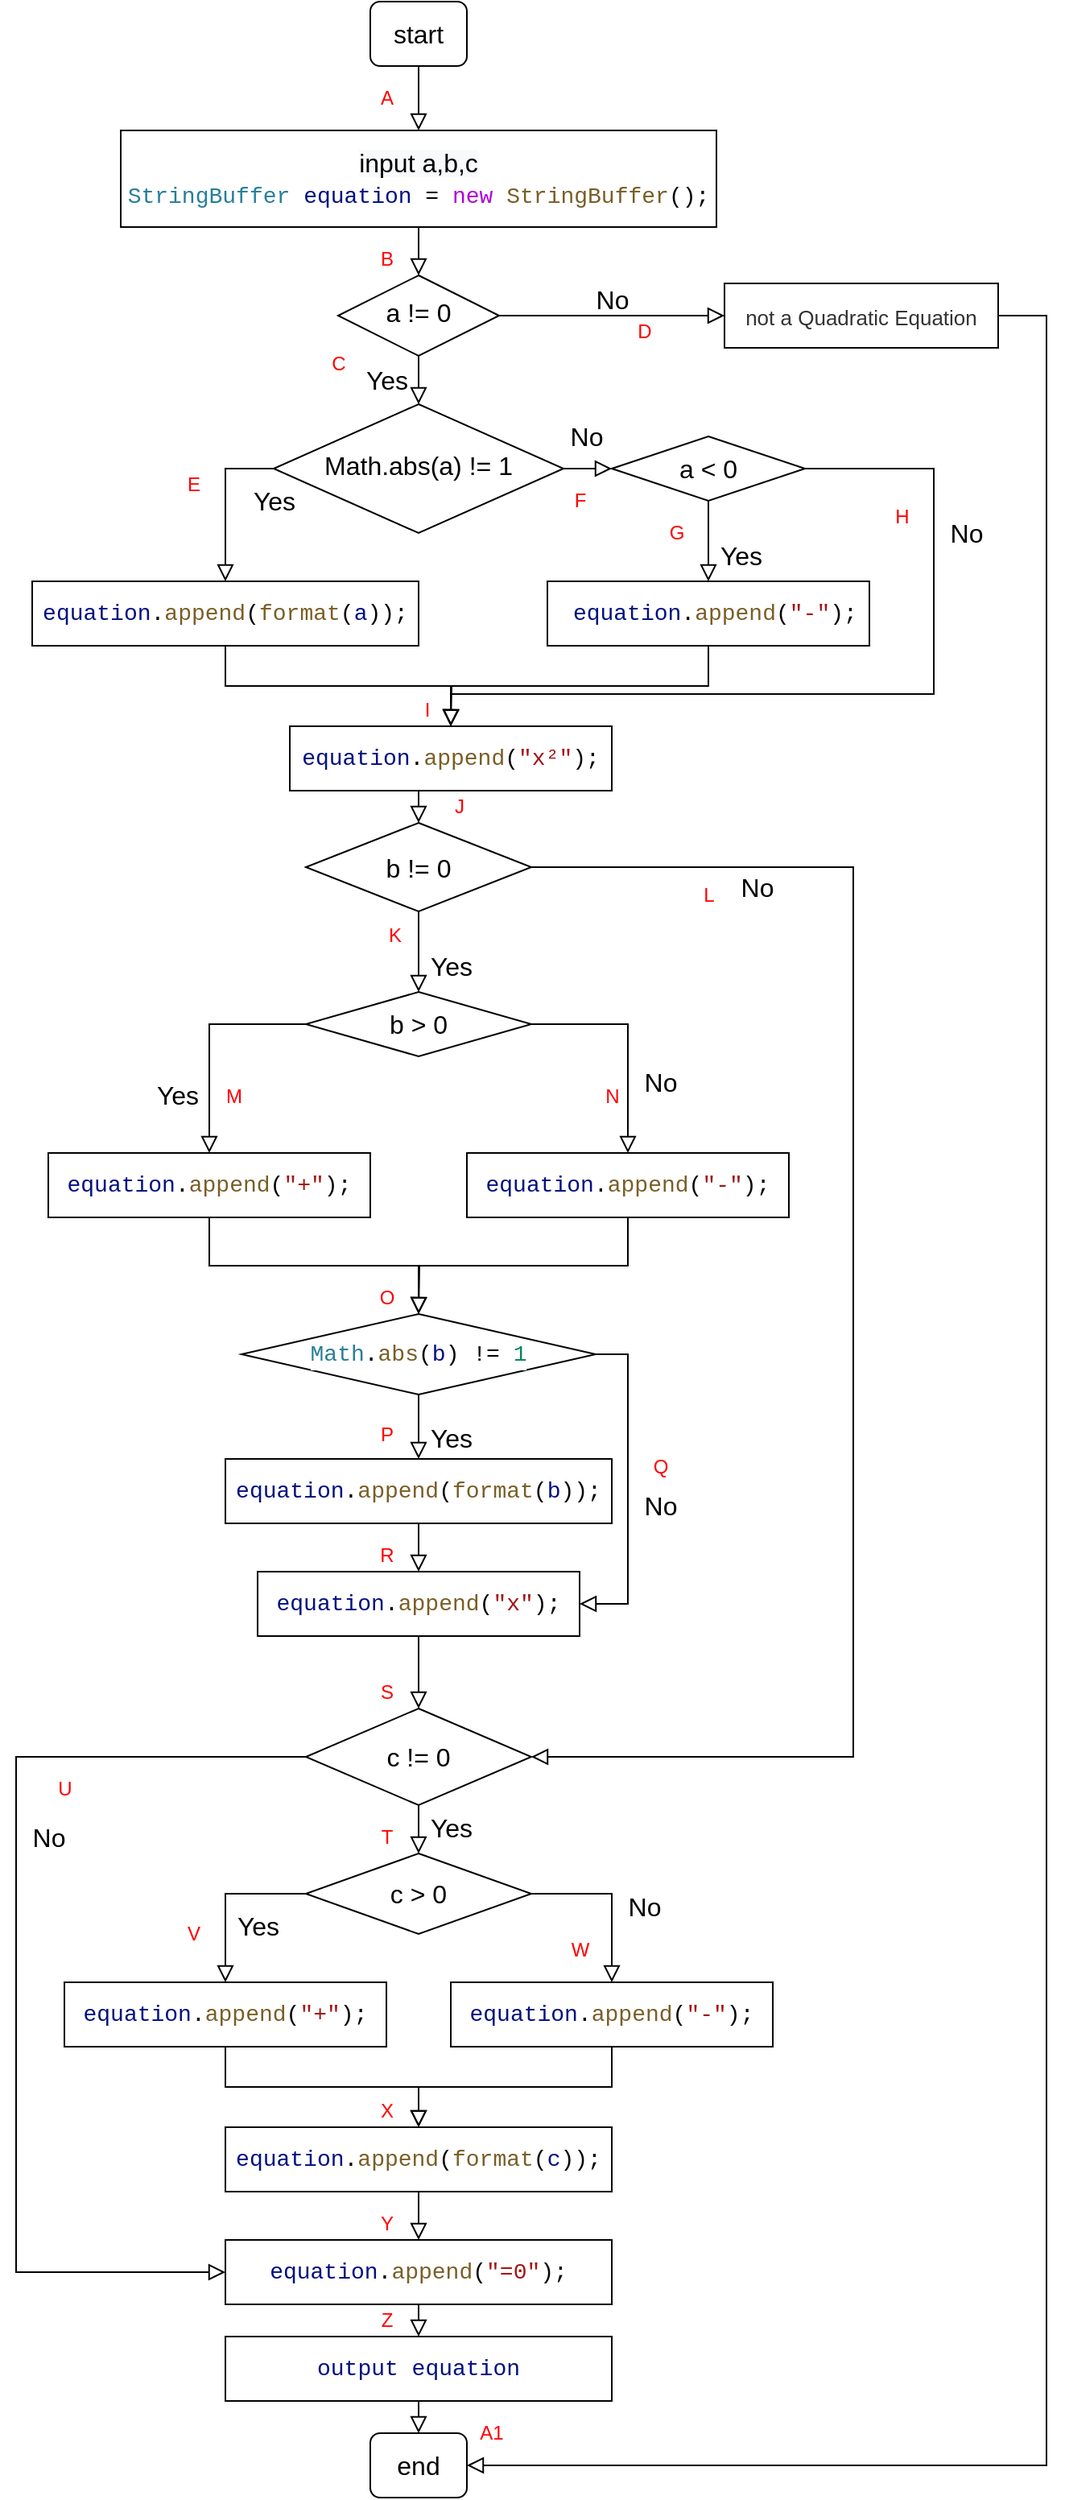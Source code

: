 <mxfile version="14.6.11" type="github">
  <diagram id="C5RBs43oDa-KdzZeNtuy" name="Page-1">
    <mxGraphModel dx="1460" dy="623" grid="1" gridSize="10" guides="1" tooltips="1" connect="1" arrows="1" fold="1" page="1" pageScale="1" pageWidth="827" pageHeight="1169" math="0" shadow="0">
      <root>
        <mxCell id="WIyWlLk6GJQsqaUBKTNV-0" />
        <mxCell id="WIyWlLk6GJQsqaUBKTNV-1" parent="WIyWlLk6GJQsqaUBKTNV-0" />
        <mxCell id="WIyWlLk6GJQsqaUBKTNV-3" value="start" style="rounded=1;whiteSpace=wrap;html=1;fontSize=16;glass=0;strokeWidth=1;shadow=0;" parent="WIyWlLk6GJQsqaUBKTNV-1" vertex="1">
          <mxGeometry x="340" y="120" width="60" height="40" as="geometry" />
        </mxCell>
        <mxCell id="WIyWlLk6GJQsqaUBKTNV-4" value="Yes" style="rounded=0;html=1;jettySize=auto;orthogonalLoop=1;fontSize=16;endArrow=block;endFill=0;endSize=8;strokeWidth=1;shadow=0;labelBackgroundColor=none;edgeStyle=orthogonalEdgeStyle;" parent="WIyWlLk6GJQsqaUBKTNV-1" source="WIyWlLk6GJQsqaUBKTNV-6" target="WIyWlLk6GJQsqaUBKTNV-10" edge="1">
          <mxGeometry y="20" relative="1" as="geometry">
            <mxPoint as="offset" />
          </mxGeometry>
        </mxCell>
        <mxCell id="WIyWlLk6GJQsqaUBKTNV-5" value="No" style="edgeStyle=orthogonalEdgeStyle;rounded=0;html=1;jettySize=auto;orthogonalLoop=1;fontSize=16;endArrow=block;endFill=0;endSize=8;strokeWidth=1;shadow=0;labelBackgroundColor=none;" parent="WIyWlLk6GJQsqaUBKTNV-1" source="WIyWlLk6GJQsqaUBKTNV-6" target="WIyWlLk6GJQsqaUBKTNV-7" edge="1">
          <mxGeometry y="10" relative="1" as="geometry">
            <mxPoint as="offset" />
          </mxGeometry>
        </mxCell>
        <mxCell id="WIyWlLk6GJQsqaUBKTNV-6" value="a != 0" style="rhombus;whiteSpace=wrap;html=1;shadow=0;fontFamily=Helvetica;fontSize=16;align=center;strokeWidth=1;spacing=6;spacingTop=-4;" parent="WIyWlLk6GJQsqaUBKTNV-1" vertex="1">
          <mxGeometry x="320" y="290" width="100" height="50" as="geometry" />
        </mxCell>
        <mxCell id="WIyWlLk6GJQsqaUBKTNV-7" value="&lt;span style=&quot;color: rgb(51 , 51 , 51) ; font-family: &amp;#34;arial&amp;#34; , sans-serif ; font-size: 13px ; background-color: rgb(255 , 255 , 255)&quot;&gt;not a Quadratic Equation&lt;/span&gt;" style="rounded=0;whiteSpace=wrap;html=1;fontSize=16;glass=0;strokeWidth=1;shadow=0;" parent="WIyWlLk6GJQsqaUBKTNV-1" vertex="1">
          <mxGeometry x="560" y="295" width="170" height="40" as="geometry" />
        </mxCell>
        <mxCell id="WIyWlLk6GJQsqaUBKTNV-8" value="No" style="rounded=0;html=1;jettySize=auto;orthogonalLoop=1;fontSize=16;endArrow=block;endFill=0;endSize=8;strokeWidth=1;shadow=0;labelBackgroundColor=none;edgeStyle=orthogonalEdgeStyle;" parent="WIyWlLk6GJQsqaUBKTNV-1" source="WIyWlLk6GJQsqaUBKTNV-10" target="vbxx1KznmS1wmp12UJdr-1" edge="1">
          <mxGeometry x="0.333" y="20" relative="1" as="geometry">
            <mxPoint as="offset" />
          </mxGeometry>
        </mxCell>
        <mxCell id="WIyWlLk6GJQsqaUBKTNV-9" value="Yes&lt;br&gt;" style="edgeStyle=orthogonalEdgeStyle;rounded=0;html=1;jettySize=auto;orthogonalLoop=1;fontSize=16;endArrow=block;endFill=0;endSize=8;strokeWidth=1;shadow=0;labelBackgroundColor=none;exitX=0;exitY=0.5;exitDx=0;exitDy=0;" parent="WIyWlLk6GJQsqaUBKTNV-1" source="WIyWlLk6GJQsqaUBKTNV-10" target="WIyWlLk6GJQsqaUBKTNV-12" edge="1">
          <mxGeometry y="30" relative="1" as="geometry">
            <mxPoint as="offset" />
          </mxGeometry>
        </mxCell>
        <mxCell id="WIyWlLk6GJQsqaUBKTNV-10" value="Math.abs(a) != 1" style="rhombus;whiteSpace=wrap;html=1;shadow=0;fontFamily=Helvetica;fontSize=16;align=center;strokeWidth=1;spacing=6;spacingTop=-4;" parent="WIyWlLk6GJQsqaUBKTNV-1" vertex="1">
          <mxGeometry x="280" y="370" width="180" height="80" as="geometry" />
        </mxCell>
        <mxCell id="WIyWlLk6GJQsqaUBKTNV-11" value="&lt;div style=&quot;background-color: rgb(255 , 255 , 255) ; font-family: &amp;#34;consolas&amp;#34; , &amp;#34;courier new&amp;#34; , monospace ; font-size: 14px ; line-height: 19px&quot;&gt;&amp;nbsp;&lt;span style=&quot;color: #001080&quot;&gt;equation&lt;/span&gt;.&lt;span style=&quot;color: #795e26&quot;&gt;append&lt;/span&gt;(&lt;span style=&quot;color: #a31515&quot;&gt;&quot;-&quot;&lt;/span&gt;);&lt;/div&gt;" style="rounded=0;whiteSpace=wrap;html=1;fontSize=16;glass=0;strokeWidth=1;shadow=0;" parent="WIyWlLk6GJQsqaUBKTNV-1" vertex="1">
          <mxGeometry x="450" y="480" width="200" height="40" as="geometry" />
        </mxCell>
        <mxCell id="WIyWlLk6GJQsqaUBKTNV-12" value="&lt;div style=&quot;background-color: rgb(255 , 255 , 255) ; font-family: &amp;#34;consolas&amp;#34; , &amp;#34;courier new&amp;#34; , monospace ; font-size: 14px ; line-height: 19px&quot;&gt;&lt;p&gt;&lt;span style=&quot;color: #001080&quot;&gt;equation&lt;/span&gt;.&lt;span style=&quot;color: #795e26&quot;&gt;append&lt;/span&gt;(&lt;span style=&quot;color: #795e26&quot;&gt;format&lt;/span&gt;(&lt;span style=&quot;color: #001080&quot;&gt;a&lt;/span&gt;));&lt;br&gt;&lt;/p&gt;&lt;/div&gt;" style="rounded=0;whiteSpace=wrap;html=1;fontSize=16;glass=0;strokeWidth=1;shadow=0;" parent="WIyWlLk6GJQsqaUBKTNV-1" vertex="1">
          <mxGeometry x="130" y="480" width="240" height="40" as="geometry" />
        </mxCell>
        <mxCell id="vbxx1KznmS1wmp12UJdr-1" value="a &amp;lt; 0" style="rhombus;whiteSpace=wrap;html=1;fontSize=16;" parent="WIyWlLk6GJQsqaUBKTNV-1" vertex="1">
          <mxGeometry x="490" y="390" width="120" height="40" as="geometry" />
        </mxCell>
        <mxCell id="vbxx1KznmS1wmp12UJdr-2" value="b != 0" style="rhombus;whiteSpace=wrap;html=1;fontSize=16;" parent="WIyWlLk6GJQsqaUBKTNV-1" vertex="1">
          <mxGeometry x="300" y="630" width="140" height="55" as="geometry" />
        </mxCell>
        <mxCell id="vbxx1KznmS1wmp12UJdr-6" value="&lt;div style=&quot;background-color: rgb(255 , 255 , 255) ; font-family: &amp;#34;consolas&amp;#34; , &amp;#34;courier new&amp;#34; , monospace ; font-size: 14px ; line-height: 19px&quot;&gt;&lt;span style=&quot;color: #001080&quot;&gt;equation&lt;/span&gt;.&lt;span style=&quot;color: #795e26&quot;&gt;append&lt;/span&gt;(&lt;span style=&quot;color: #a31515&quot;&gt;&quot;x²&quot;&lt;/span&gt;);&lt;/div&gt;" style="rounded=0;whiteSpace=wrap;html=1;fontSize=16;glass=0;strokeWidth=1;shadow=0;" parent="WIyWlLk6GJQsqaUBKTNV-1" vertex="1">
          <mxGeometry x="290" y="570" width="200" height="40" as="geometry" />
        </mxCell>
        <mxCell id="vbxx1KznmS1wmp12UJdr-13" value="b &amp;gt; 0" style="rhombus;whiteSpace=wrap;html=1;fontSize=16;" parent="WIyWlLk6GJQsqaUBKTNV-1" vertex="1">
          <mxGeometry x="300" y="735" width="140" height="40" as="geometry" />
        </mxCell>
        <mxCell id="vbxx1KznmS1wmp12UJdr-14" value="c&amp;nbsp;!= 0" style="rhombus;whiteSpace=wrap;html=1;fontSize=16;" parent="WIyWlLk6GJQsqaUBKTNV-1" vertex="1">
          <mxGeometry x="300" y="1180" width="140" height="60" as="geometry" />
        </mxCell>
        <mxCell id="vbxx1KznmS1wmp12UJdr-16" value="No" style="rounded=0;html=1;jettySize=auto;orthogonalLoop=1;fontSize=16;endArrow=block;endFill=0;endSize=8;strokeWidth=1;shadow=0;labelBackgroundColor=none;edgeStyle=orthogonalEdgeStyle;exitX=1;exitY=0.5;exitDx=0;exitDy=0;" parent="WIyWlLk6GJQsqaUBKTNV-1" source="vbxx1KznmS1wmp12UJdr-1" edge="1">
          <mxGeometry x="-0.556" y="20" relative="1" as="geometry">
            <mxPoint as="offset" />
            <mxPoint x="540" y="560" as="sourcePoint" />
            <mxPoint x="390" y="570" as="targetPoint" />
            <Array as="points">
              <mxPoint x="690" y="410" />
              <mxPoint x="690" y="550" />
              <mxPoint x="390" y="550" />
            </Array>
          </mxGeometry>
        </mxCell>
        <mxCell id="vbxx1KznmS1wmp12UJdr-17" value="Yes" style="rounded=0;html=1;jettySize=auto;orthogonalLoop=1;fontSize=16;endArrow=block;endFill=0;endSize=8;strokeWidth=1;shadow=0;labelBackgroundColor=none;edgeStyle=orthogonalEdgeStyle;exitX=0.5;exitY=1;exitDx=0;exitDy=0;entryX=0.5;entryY=0;entryDx=0;entryDy=0;" parent="WIyWlLk6GJQsqaUBKTNV-1" source="vbxx1KznmS1wmp12UJdr-1" target="WIyWlLk6GJQsqaUBKTNV-11" edge="1">
          <mxGeometry x="0.333" y="20" relative="1" as="geometry">
            <mxPoint as="offset" />
            <mxPoint x="560" y="590" as="sourcePoint" />
            <mxPoint x="640" y="510" as="targetPoint" />
          </mxGeometry>
        </mxCell>
        <mxCell id="vbxx1KznmS1wmp12UJdr-18" value="Yes" style="rounded=0;html=1;jettySize=auto;orthogonalLoop=1;fontSize=16;endArrow=block;endFill=0;endSize=8;strokeWidth=1;shadow=0;labelBackgroundColor=none;edgeStyle=orthogonalEdgeStyle;exitX=0.5;exitY=1;exitDx=0;exitDy=0;entryX=0.5;entryY=0;entryDx=0;entryDy=0;" parent="WIyWlLk6GJQsqaUBKTNV-1" source="vbxx1KznmS1wmp12UJdr-2" target="vbxx1KznmS1wmp12UJdr-13" edge="1">
          <mxGeometry x="0.333" y="20" relative="1" as="geometry">
            <mxPoint as="offset" />
            <mxPoint x="380" y="695" as="sourcePoint" />
            <mxPoint x="380" y="790" as="targetPoint" />
          </mxGeometry>
        </mxCell>
        <mxCell id="vbxx1KznmS1wmp12UJdr-19" value="No" style="rounded=0;html=1;jettySize=auto;orthogonalLoop=1;fontSize=16;endArrow=block;endFill=0;endSize=8;strokeWidth=1;shadow=0;labelBackgroundColor=none;edgeStyle=orthogonalEdgeStyle;exitX=1;exitY=0.5;exitDx=0;exitDy=0;entryX=1;entryY=0.5;entryDx=0;entryDy=0;" parent="WIyWlLk6GJQsqaUBKTNV-1" source="vbxx1KznmS1wmp12UJdr-2" target="vbxx1KznmS1wmp12UJdr-14" edge="1">
          <mxGeometry x="-0.706" y="-12" relative="1" as="geometry">
            <mxPoint as="offset" />
            <mxPoint x="890" y="600" as="sourcePoint" />
            <mxPoint x="890" y="695" as="targetPoint" />
            <Array as="points">
              <mxPoint x="640" y="658" />
              <mxPoint x="640" y="1210" />
            </Array>
          </mxGeometry>
        </mxCell>
        <mxCell id="vbxx1KznmS1wmp12UJdr-21" value="&lt;div style=&quot;background-color: rgb(255 , 255 , 255) ; font-family: &amp;#34;consolas&amp;#34; , &amp;#34;courier new&amp;#34; , monospace ; font-size: 14px ; line-height: 19px&quot;&gt;&lt;span style=&quot;color: #267f99&quot;&gt;Math&lt;/span&gt;.&lt;span style=&quot;color: #795e26&quot;&gt;abs&lt;/span&gt;(&lt;span style=&quot;color: #001080&quot;&gt;b&lt;/span&gt;)&amp;nbsp;!=&amp;nbsp;&lt;span style=&quot;color: #098658&quot;&gt;1&lt;/span&gt;&lt;/div&gt;" style="rhombus;whiteSpace=wrap;html=1;fontSize=16;" parent="WIyWlLk6GJQsqaUBKTNV-1" vertex="1">
          <mxGeometry x="260" y="935" width="220" height="50" as="geometry" />
        </mxCell>
        <mxCell id="vbxx1KznmS1wmp12UJdr-22" value="&lt;div style=&quot;background-color: rgb(255 , 255 , 255) ; font-family: &amp;#34;consolas&amp;#34; , &amp;#34;courier new&amp;#34; , monospace ; font-size: 14px ; line-height: 19px&quot;&gt;&lt;div style=&quot;font-family: &amp;#34;consolas&amp;#34; , &amp;#34;courier new&amp;#34; , monospace ; line-height: 19px&quot;&gt;&lt;span style=&quot;color: #001080&quot;&gt;equation&lt;/span&gt;.&lt;span style=&quot;color: #795e26&quot;&gt;append&lt;/span&gt;(&lt;span style=&quot;color: #a31515&quot;&gt;&quot;+&quot;&lt;/span&gt;);&lt;/div&gt;&lt;/div&gt;" style="rounded=0;whiteSpace=wrap;html=1;fontSize=16;glass=0;strokeWidth=1;shadow=0;" parent="WIyWlLk6GJQsqaUBKTNV-1" vertex="1">
          <mxGeometry x="140" y="835" width="200" height="40" as="geometry" />
        </mxCell>
        <mxCell id="vbxx1KznmS1wmp12UJdr-23" value="Yes" style="rounded=0;html=1;jettySize=auto;orthogonalLoop=1;fontSize=16;endArrow=block;endFill=0;endSize=8;strokeWidth=1;shadow=0;labelBackgroundColor=none;edgeStyle=orthogonalEdgeStyle;exitX=0;exitY=0.5;exitDx=0;exitDy=0;entryX=0.5;entryY=0;entryDx=0;entryDy=0;" parent="WIyWlLk6GJQsqaUBKTNV-1" source="vbxx1KznmS1wmp12UJdr-13" target="vbxx1KznmS1wmp12UJdr-22" edge="1">
          <mxGeometry x="0.5" y="-20" relative="1" as="geometry">
            <mxPoint y="-1" as="offset" />
            <mxPoint x="490" y="705" as="sourcePoint" />
            <mxPoint x="290" y="795" as="targetPoint" />
          </mxGeometry>
        </mxCell>
        <mxCell id="vbxx1KznmS1wmp12UJdr-26" value="&lt;div style=&quot;background-color: rgb(255 , 255 , 255) ; font-family: &amp;#34;consolas&amp;#34; , &amp;#34;courier new&amp;#34; , monospace ; font-size: 14px ; line-height: 19px&quot;&gt;&lt;div style=&quot;font-family: &amp;#34;consolas&amp;#34; , &amp;#34;courier new&amp;#34; , monospace ; line-height: 19px&quot;&gt;&lt;div style=&quot;font-family: &amp;#34;consolas&amp;#34; , &amp;#34;courier new&amp;#34; , monospace ; line-height: 19px&quot;&gt;&lt;span style=&quot;color: #001080&quot;&gt;equation&lt;/span&gt;.&lt;span style=&quot;color: #795e26&quot;&gt;append&lt;/span&gt;(&lt;span style=&quot;color: #795e26&quot;&gt;format&lt;/span&gt;(&lt;span style=&quot;color: #001080&quot;&gt;b&lt;/span&gt;));&lt;/div&gt;&lt;/div&gt;&lt;/div&gt;" style="rounded=0;whiteSpace=wrap;html=1;fontSize=16;glass=0;strokeWidth=1;shadow=0;" parent="WIyWlLk6GJQsqaUBKTNV-1" vertex="1">
          <mxGeometry x="250" y="1025" width="240" height="40" as="geometry" />
        </mxCell>
        <mxCell id="vbxx1KznmS1wmp12UJdr-27" value="No" style="rounded=0;html=1;jettySize=auto;orthogonalLoop=1;fontSize=16;endArrow=block;endFill=0;endSize=8;strokeWidth=1;shadow=0;labelBackgroundColor=none;edgeStyle=orthogonalEdgeStyle;exitX=1;exitY=0.5;exitDx=0;exitDy=0;entryX=0.5;entryY=0;entryDx=0;entryDy=0;" parent="WIyWlLk6GJQsqaUBKTNV-1" source="vbxx1KznmS1wmp12UJdr-13" target="vbxx1KznmS1wmp12UJdr-29" edge="1">
          <mxGeometry x="0.357" y="20" relative="1" as="geometry">
            <mxPoint y="1" as="offset" />
            <mxPoint x="290" y="835" as="sourcePoint" />
            <mxPoint x="540" y="815" as="targetPoint" />
          </mxGeometry>
        </mxCell>
        <mxCell id="vbxx1KznmS1wmp12UJdr-29" value="&lt;div style=&quot;background-color: rgb(255 , 255 , 255) ; font-family: &amp;#34;consolas&amp;#34; , &amp;#34;courier new&amp;#34; , monospace ; font-size: 14px ; line-height: 19px&quot;&gt;&lt;div style=&quot;font-family: &amp;#34;consolas&amp;#34; , &amp;#34;courier new&amp;#34; , monospace ; line-height: 19px&quot;&gt;&lt;span style=&quot;color: #001080&quot;&gt;equation&lt;/span&gt;.&lt;span style=&quot;color: #795e26&quot;&gt;append&lt;/span&gt;(&lt;span style=&quot;color: #a31515&quot;&gt;&quot;-&quot;&lt;/span&gt;);&lt;/div&gt;&lt;/div&gt;" style="rounded=0;whiteSpace=wrap;html=1;fontSize=16;glass=0;strokeWidth=1;shadow=0;" parent="WIyWlLk6GJQsqaUBKTNV-1" vertex="1">
          <mxGeometry x="400" y="835" width="200" height="40" as="geometry" />
        </mxCell>
        <mxCell id="vbxx1KznmS1wmp12UJdr-30" value="c &amp;gt; 0" style="rhombus;whiteSpace=wrap;html=1;fontSize=16;" parent="WIyWlLk6GJQsqaUBKTNV-1" vertex="1">
          <mxGeometry x="300" y="1270" width="140" height="50" as="geometry" />
        </mxCell>
        <mxCell id="vbxx1KznmS1wmp12UJdr-41" value="" style="rounded=0;html=1;jettySize=auto;orthogonalLoop=1;fontSize=16;endArrow=block;endFill=0;endSize=8;strokeWidth=1;shadow=0;labelBackgroundColor=none;edgeStyle=orthogonalEdgeStyle;exitX=0.5;exitY=1;exitDx=0;exitDy=0;entryX=0.5;entryY=0;entryDx=0;entryDy=0;" parent="WIyWlLk6GJQsqaUBKTNV-1" source="WIyWlLk6GJQsqaUBKTNV-3" target="vbxx1KznmS1wmp12UJdr-71" edge="1">
          <mxGeometry y="20" relative="1" as="geometry">
            <mxPoint as="offset" />
            <mxPoint x="380" y="180" as="sourcePoint" />
            <mxPoint x="370.0" y="140.0" as="targetPoint" />
          </mxGeometry>
        </mxCell>
        <mxCell id="vbxx1KznmS1wmp12UJdr-43" value="" style="rounded=0;html=1;jettySize=auto;orthogonalLoop=1;fontSize=16;endArrow=block;endFill=0;endSize=8;strokeWidth=1;shadow=0;labelBackgroundColor=none;edgeStyle=orthogonalEdgeStyle;entryX=0.5;entryY=0;entryDx=0;entryDy=0;exitX=0.5;exitY=1;exitDx=0;exitDy=0;" parent="WIyWlLk6GJQsqaUBKTNV-1" source="vbxx1KznmS1wmp12UJdr-6" target="vbxx1KznmS1wmp12UJdr-2" edge="1">
          <mxGeometry y="20" relative="1" as="geometry">
            <mxPoint as="offset" />
            <mxPoint x="710" y="570" as="sourcePoint" />
            <mxPoint x="660" y="600" as="targetPoint" />
          </mxGeometry>
        </mxCell>
        <mxCell id="vbxx1KznmS1wmp12UJdr-44" value="" style="rounded=0;html=1;jettySize=auto;orthogonalLoop=1;fontSize=16;endArrow=block;endFill=0;endSize=8;strokeWidth=1;shadow=0;labelBackgroundColor=none;edgeStyle=orthogonalEdgeStyle;exitX=0.5;exitY=1;exitDx=0;exitDy=0;" parent="WIyWlLk6GJQsqaUBKTNV-1" source="WIyWlLk6GJQsqaUBKTNV-11" target="vbxx1KznmS1wmp12UJdr-6" edge="1">
          <mxGeometry y="20" relative="1" as="geometry">
            <mxPoint as="offset" />
            <mxPoint x="730" y="460" as="sourcePoint" />
            <mxPoint x="730" y="675" as="targetPoint" />
          </mxGeometry>
        </mxCell>
        <mxCell id="vbxx1KznmS1wmp12UJdr-45" value="" style="rounded=0;html=1;jettySize=auto;orthogonalLoop=1;fontSize=16;endArrow=block;endFill=0;endSize=8;strokeWidth=1;shadow=0;labelBackgroundColor=none;edgeStyle=orthogonalEdgeStyle;exitX=0.5;exitY=1;exitDx=0;exitDy=0;" parent="WIyWlLk6GJQsqaUBKTNV-1" source="WIyWlLk6GJQsqaUBKTNV-12" edge="1">
          <mxGeometry y="20" relative="1" as="geometry">
            <mxPoint as="offset" />
            <mxPoint x="740" y="470" as="sourcePoint" />
            <mxPoint x="390" y="570" as="targetPoint" />
          </mxGeometry>
        </mxCell>
        <mxCell id="vbxx1KznmS1wmp12UJdr-46" value="" style="rounded=0;html=1;jettySize=auto;orthogonalLoop=1;fontSize=16;endArrow=block;endFill=0;endSize=8;strokeWidth=1;shadow=0;labelBackgroundColor=none;edgeStyle=orthogonalEdgeStyle;entryX=0.5;entryY=0;entryDx=0;entryDy=0;exitX=0.5;exitY=1;exitDx=0;exitDy=0;" parent="WIyWlLk6GJQsqaUBKTNV-1" source="vbxx1KznmS1wmp12UJdr-22" target="vbxx1KznmS1wmp12UJdr-21" edge="1">
          <mxGeometry y="20" relative="1" as="geometry">
            <mxPoint as="offset" />
            <mxPoint x="380" y="765" as="sourcePoint" />
            <mxPoint x="510" y="670" as="targetPoint" />
          </mxGeometry>
        </mxCell>
        <mxCell id="vbxx1KznmS1wmp12UJdr-47" value="" style="rounded=0;html=1;jettySize=auto;orthogonalLoop=1;fontSize=16;endArrow=block;endFill=0;endSize=8;strokeWidth=1;shadow=0;labelBackgroundColor=none;edgeStyle=orthogonalEdgeStyle;exitX=0.5;exitY=1;exitDx=0;exitDy=0;" parent="WIyWlLk6GJQsqaUBKTNV-1" source="vbxx1KznmS1wmp12UJdr-29" edge="1">
          <mxGeometry y="20" relative="1" as="geometry">
            <mxPoint as="offset" />
            <mxPoint x="250" y="885" as="sourcePoint" />
            <mxPoint x="370" y="935" as="targetPoint" />
          </mxGeometry>
        </mxCell>
        <mxCell id="vbxx1KznmS1wmp12UJdr-49" value="Yes" style="rounded=0;html=1;jettySize=auto;orthogonalLoop=1;fontSize=16;endArrow=block;endFill=0;endSize=8;strokeWidth=1;shadow=0;labelBackgroundColor=none;edgeStyle=orthogonalEdgeStyle;exitX=0.5;exitY=1;exitDx=0;exitDy=0;" parent="WIyWlLk6GJQsqaUBKTNV-1" source="vbxx1KznmS1wmp12UJdr-21" target="vbxx1KznmS1wmp12UJdr-26" edge="1">
          <mxGeometry x="0.333" y="20" relative="1" as="geometry">
            <mxPoint as="offset" />
            <mxPoint x="380" y="695" as="sourcePoint" />
            <mxPoint x="380" y="745" as="targetPoint" />
          </mxGeometry>
        </mxCell>
        <mxCell id="vbxx1KznmS1wmp12UJdr-50" value="&lt;div style=&quot;background-color: rgb(255 , 255 , 255) ; font-family: &amp;#34;consolas&amp;#34; , &amp;#34;courier new&amp;#34; , monospace ; font-size: 14px ; line-height: 19px&quot;&gt;&lt;span style=&quot;color: #001080&quot;&gt;equation&lt;/span&gt;.&lt;span style=&quot;color: #795e26&quot;&gt;append&lt;/span&gt;(&lt;span style=&quot;color: #a31515&quot;&gt;&quot;x&quot;&lt;/span&gt;);&lt;/div&gt;" style="rounded=0;whiteSpace=wrap;html=1;fontSize=16;glass=0;strokeWidth=1;shadow=0;" parent="WIyWlLk6GJQsqaUBKTNV-1" vertex="1">
          <mxGeometry x="270" y="1095" width="200" height="40" as="geometry" />
        </mxCell>
        <mxCell id="vbxx1KznmS1wmp12UJdr-51" value="" style="rounded=0;html=1;jettySize=auto;orthogonalLoop=1;fontSize=16;endArrow=block;endFill=0;endSize=8;strokeWidth=1;shadow=0;labelBackgroundColor=none;edgeStyle=orthogonalEdgeStyle;exitX=0.5;exitY=1;exitDx=0;exitDy=0;entryX=0.5;entryY=0;entryDx=0;entryDy=0;" parent="WIyWlLk6GJQsqaUBKTNV-1" source="vbxx1KznmS1wmp12UJdr-26" target="vbxx1KznmS1wmp12UJdr-50" edge="1">
          <mxGeometry y="20" relative="1" as="geometry">
            <mxPoint as="offset" />
            <mxPoint x="510" y="885" as="sourcePoint" />
            <mxPoint x="380" y="945" as="targetPoint" />
          </mxGeometry>
        </mxCell>
        <mxCell id="vbxx1KznmS1wmp12UJdr-52" value="No" style="rounded=0;html=1;jettySize=auto;orthogonalLoop=1;fontSize=16;endArrow=block;endFill=0;endSize=8;strokeWidth=1;shadow=0;labelBackgroundColor=none;edgeStyle=orthogonalEdgeStyle;exitX=1;exitY=0.5;exitDx=0;exitDy=0;entryX=1;entryY=0.5;entryDx=0;entryDy=0;" parent="WIyWlLk6GJQsqaUBKTNV-1" source="vbxx1KznmS1wmp12UJdr-21" target="vbxx1KznmS1wmp12UJdr-50" edge="1">
          <mxGeometry x="0.122" y="20" relative="1" as="geometry">
            <mxPoint y="-1" as="offset" />
            <mxPoint x="380" y="785" as="sourcePoint" />
            <mxPoint x="510" y="845" as="targetPoint" />
          </mxGeometry>
        </mxCell>
        <mxCell id="vbxx1KznmS1wmp12UJdr-56" value="" style="rounded=0;html=1;jettySize=auto;orthogonalLoop=1;fontSize=16;endArrow=block;endFill=0;endSize=8;strokeWidth=1;shadow=0;labelBackgroundColor=none;edgeStyle=orthogonalEdgeStyle;exitX=0.5;exitY=1;exitDx=0;exitDy=0;entryX=0.5;entryY=0;entryDx=0;entryDy=0;" parent="WIyWlLk6GJQsqaUBKTNV-1" source="vbxx1KznmS1wmp12UJdr-50" target="vbxx1KznmS1wmp12UJdr-14" edge="1">
          <mxGeometry y="20" relative="1" as="geometry">
            <mxPoint as="offset" />
            <mxPoint x="380" y="1075" as="sourcePoint" />
            <mxPoint x="380" y="1105" as="targetPoint" />
          </mxGeometry>
        </mxCell>
        <mxCell id="vbxx1KznmS1wmp12UJdr-58" value="&lt;div style=&quot;background-color: rgb(255 , 255 , 255) ; font-family: &amp;#34;consolas&amp;#34; , &amp;#34;courier new&amp;#34; , monospace ; font-size: 14px ; line-height: 19px&quot;&gt;&lt;div style=&quot;font-family: &amp;#34;consolas&amp;#34; , &amp;#34;courier new&amp;#34; , monospace ; line-height: 19px&quot;&gt;&lt;span style=&quot;color: #001080&quot;&gt;equation&lt;/span&gt;.&lt;span style=&quot;color: #795e26&quot;&gt;append&lt;/span&gt;(&lt;span style=&quot;color: #a31515&quot;&gt;&quot;+&quot;&lt;/span&gt;);&lt;/div&gt;&lt;/div&gt;" style="rounded=0;whiteSpace=wrap;html=1;fontSize=16;glass=0;strokeWidth=1;shadow=0;" parent="WIyWlLk6GJQsqaUBKTNV-1" vertex="1">
          <mxGeometry x="150" y="1350" width="200" height="40" as="geometry" />
        </mxCell>
        <mxCell id="vbxx1KznmS1wmp12UJdr-60" value="&lt;div style=&quot;background-color: rgb(255 , 255 , 255) ; font-family: &amp;#34;consolas&amp;#34; , &amp;#34;courier new&amp;#34; , monospace ; font-size: 14px ; line-height: 19px&quot;&gt;&lt;div style=&quot;font-family: &amp;#34;consolas&amp;#34; , &amp;#34;courier new&amp;#34; , monospace ; line-height: 19px&quot;&gt;&lt;div style=&quot;font-family: &amp;#34;consolas&amp;#34; , &amp;#34;courier new&amp;#34; , monospace ; line-height: 19px&quot;&gt;&lt;span style=&quot;color: #001080&quot;&gt;equation&lt;/span&gt;.&lt;span style=&quot;color: #795e26&quot;&gt;append&lt;/span&gt;(&lt;span style=&quot;color: #795e26&quot;&gt;format&lt;/span&gt;(&lt;font color=&quot;#001080&quot;&gt;c&lt;/font&gt;));&lt;/div&gt;&lt;/div&gt;&lt;/div&gt;" style="rounded=0;whiteSpace=wrap;html=1;fontSize=16;glass=0;strokeWidth=1;shadow=0;" parent="WIyWlLk6GJQsqaUBKTNV-1" vertex="1">
          <mxGeometry x="250" y="1440" width="240" height="40" as="geometry" />
        </mxCell>
        <mxCell id="vbxx1KznmS1wmp12UJdr-63" value="" style="rounded=0;html=1;jettySize=auto;orthogonalLoop=1;fontSize=16;endArrow=block;endFill=0;endSize=8;strokeWidth=1;shadow=0;labelBackgroundColor=none;edgeStyle=orthogonalEdgeStyle;exitX=0.5;exitY=1;exitDx=0;exitDy=0;entryX=0.5;entryY=0;entryDx=0;entryDy=0;" parent="WIyWlLk6GJQsqaUBKTNV-1" source="vbxx1KznmS1wmp12UJdr-58" target="vbxx1KznmS1wmp12UJdr-60" edge="1">
          <mxGeometry y="20" relative="1" as="geometry">
            <mxPoint as="offset" />
            <mxPoint x="380" y="1330" as="sourcePoint" />
            <mxPoint x="380" y="1360" as="targetPoint" />
          </mxGeometry>
        </mxCell>
        <mxCell id="vbxx1KznmS1wmp12UJdr-64" value="Yes" style="rounded=0;html=1;jettySize=auto;orthogonalLoop=1;fontSize=16;endArrow=block;endFill=0;endSize=8;strokeWidth=1;shadow=0;labelBackgroundColor=none;edgeStyle=orthogonalEdgeStyle;exitX=0.5;exitY=1;exitDx=0;exitDy=0;" parent="WIyWlLk6GJQsqaUBKTNV-1" source="vbxx1KznmS1wmp12UJdr-14" target="vbxx1KznmS1wmp12UJdr-30" edge="1">
          <mxGeometry x="0.333" y="20" relative="1" as="geometry">
            <mxPoint as="offset" />
            <mxPoint x="499.5" y="1270" as="sourcePoint" />
            <mxPoint x="499.5" y="1310" as="targetPoint" />
          </mxGeometry>
        </mxCell>
        <mxCell id="vbxx1KznmS1wmp12UJdr-66" value="No" style="rounded=0;html=1;jettySize=auto;orthogonalLoop=1;fontSize=16;endArrow=block;endFill=0;endSize=8;strokeWidth=1;shadow=0;labelBackgroundColor=none;edgeStyle=orthogonalEdgeStyle;exitX=1;exitY=0.5;exitDx=0;exitDy=0;entryX=0.5;entryY=0;entryDx=0;entryDy=0;" parent="WIyWlLk6GJQsqaUBKTNV-1" source="vbxx1KznmS1wmp12UJdr-30" target="vbxx1KznmS1wmp12UJdr-80" edge="1">
          <mxGeometry x="0.122" y="20" relative="1" as="geometry">
            <mxPoint y="-1" as="offset" />
            <mxPoint x="510" y="1290" as="sourcePoint" />
            <mxPoint x="550" y="1310" as="targetPoint" />
          </mxGeometry>
        </mxCell>
        <mxCell id="vbxx1KznmS1wmp12UJdr-67" value="No" style="rounded=0;html=1;jettySize=auto;orthogonalLoop=1;fontSize=16;endArrow=block;endFill=0;endSize=8;strokeWidth=1;shadow=0;labelBackgroundColor=none;edgeStyle=orthogonalEdgeStyle;exitX=0;exitY=0.5;exitDx=0;exitDy=0;entryX=0;entryY=0.5;entryDx=0;entryDy=0;" parent="WIyWlLk6GJQsqaUBKTNV-1" source="vbxx1KznmS1wmp12UJdr-14" target="vbxx1KznmS1wmp12UJdr-68" edge="1">
          <mxGeometry x="-0.27" y="20" relative="1" as="geometry">
            <mxPoint as="offset" />
            <mxPoint x="500" y="980" as="sourcePoint" />
            <mxPoint x="230" y="1420" as="targetPoint" />
            <Array as="points">
              <mxPoint x="120" y="1210" />
              <mxPoint x="120" y="1530" />
            </Array>
          </mxGeometry>
        </mxCell>
        <mxCell id="vbxx1KznmS1wmp12UJdr-68" value="&lt;div style=&quot;background-color: rgb(255 , 255 , 255) ; font-family: &amp;#34;consolas&amp;#34; , &amp;#34;courier new&amp;#34; , monospace ; font-size: 14px ; line-height: 19px&quot;&gt;&lt;div style=&quot;font-family: &amp;#34;consolas&amp;#34; , &amp;#34;courier new&amp;#34; , monospace ; line-height: 19px&quot;&gt;&lt;div style=&quot;font-family: &amp;#34;consolas&amp;#34; , &amp;#34;courier new&amp;#34; , monospace ; line-height: 19px&quot;&gt;&lt;div style=&quot;font-family: &amp;#34;consolas&amp;#34; , &amp;#34;courier new&amp;#34; , monospace ; line-height: 19px&quot;&gt;&lt;span style=&quot;color: #001080&quot;&gt;equation&lt;/span&gt;.&lt;span style=&quot;color: #795e26&quot;&gt;append&lt;/span&gt;(&lt;span style=&quot;color: #a31515&quot;&gt;&quot;=0&quot;&lt;/span&gt;);&lt;/div&gt;&lt;/div&gt;&lt;/div&gt;&lt;/div&gt;" style="rounded=0;whiteSpace=wrap;html=1;fontSize=16;glass=0;strokeWidth=1;shadow=0;" parent="WIyWlLk6GJQsqaUBKTNV-1" vertex="1">
          <mxGeometry x="250" y="1510" width="240" height="40" as="geometry" />
        </mxCell>
        <mxCell id="vbxx1KznmS1wmp12UJdr-69" value="" style="rounded=0;html=1;jettySize=auto;orthogonalLoop=1;fontSize=16;endArrow=block;endFill=0;endSize=8;strokeWidth=1;shadow=0;labelBackgroundColor=none;edgeStyle=orthogonalEdgeStyle;exitX=0.5;exitY=1;exitDx=0;exitDy=0;" parent="WIyWlLk6GJQsqaUBKTNV-1" source="vbxx1KznmS1wmp12UJdr-60" target="vbxx1KznmS1wmp12UJdr-68" edge="1">
          <mxGeometry y="20" relative="1" as="geometry">
            <mxPoint as="offset" />
            <mxPoint x="380" y="1400" as="sourcePoint" />
            <mxPoint x="380" y="1430" as="targetPoint" />
          </mxGeometry>
        </mxCell>
        <mxCell id="vbxx1KznmS1wmp12UJdr-70" value="&lt;div style=&quot;background-color: rgb(255 , 255 , 255) ; font-family: &amp;#34;consolas&amp;#34; , &amp;#34;courier new&amp;#34; , monospace ; font-size: 14px ; line-height: 19px&quot;&gt;&lt;div style=&quot;font-family: &amp;#34;consolas&amp;#34; , &amp;#34;courier new&amp;#34; , monospace ; line-height: 19px&quot;&gt;&lt;div style=&quot;font-family: &amp;#34;consolas&amp;#34; , &amp;#34;courier new&amp;#34; , monospace ; line-height: 19px&quot;&gt;&lt;div style=&quot;font-family: &amp;#34;consolas&amp;#34; , &amp;#34;courier new&amp;#34; , monospace ; line-height: 19px&quot;&gt;&lt;font color=&quot;#001080&quot;&gt;output equation&lt;/font&gt;&lt;/div&gt;&lt;/div&gt;&lt;/div&gt;&lt;/div&gt;" style="rounded=0;whiteSpace=wrap;html=1;fontSize=16;glass=0;strokeWidth=1;shadow=0;" parent="WIyWlLk6GJQsqaUBKTNV-1" vertex="1">
          <mxGeometry x="250" y="1570" width="240" height="40" as="geometry" />
        </mxCell>
        <mxCell id="vbxx1KznmS1wmp12UJdr-71" value="&lt;div style=&quot;background-color: rgb(255 , 255 , 255) ; font-family: &amp;#34;consolas&amp;#34; , &amp;#34;courier new&amp;#34; , monospace ; font-size: 14px ; line-height: 19px&quot;&gt;&lt;span style=&quot;font-family: &amp;#34;helvetica&amp;#34; ; font-size: 16px ; background-color: rgb(248 , 249 , 250)&quot;&gt;input a,b,c&lt;/span&gt;&lt;span style=&quot;color: #267f99&quot;&gt;&lt;br&gt;&lt;/span&gt;&lt;/div&gt;&lt;div style=&quot;background-color: rgb(255 , 255 , 255) ; font-family: &amp;#34;consolas&amp;#34; , &amp;#34;courier new&amp;#34; , monospace ; font-size: 14px ; line-height: 19px&quot;&gt;&lt;span style=&quot;color: #267f99&quot;&gt;StringBuffer&lt;/span&gt;&amp;nbsp;&lt;span style=&quot;color: #001080&quot;&gt;equation&lt;/span&gt;&amp;nbsp;=&amp;nbsp;&lt;span style=&quot;color: #af00db&quot;&gt;new&lt;/span&gt;&amp;nbsp;&lt;span style=&quot;color: #795e26&quot;&gt;StringBuffer&lt;/span&gt;();&lt;/div&gt;" style="rounded=0;whiteSpace=wrap;html=1;fontSize=16;glass=0;strokeWidth=1;shadow=0;" parent="WIyWlLk6GJQsqaUBKTNV-1" vertex="1">
          <mxGeometry x="185" y="200" width="370" height="60" as="geometry" />
        </mxCell>
        <mxCell id="vbxx1KznmS1wmp12UJdr-74" value="" style="rounded=0;html=1;jettySize=auto;orthogonalLoop=1;fontSize=16;endArrow=block;endFill=0;endSize=8;strokeWidth=1;shadow=0;labelBackgroundColor=none;edgeStyle=orthogonalEdgeStyle;entryX=0.5;entryY=0;entryDx=0;entryDy=0;exitX=0.5;exitY=1;exitDx=0;exitDy=0;" parent="WIyWlLk6GJQsqaUBKTNV-1" source="vbxx1KznmS1wmp12UJdr-71" target="WIyWlLk6GJQsqaUBKTNV-6" edge="1">
          <mxGeometry y="20" relative="1" as="geometry">
            <mxPoint as="offset" />
            <mxPoint x="380" y="190" as="sourcePoint" />
            <mxPoint x="380" y="230" as="targetPoint" />
          </mxGeometry>
        </mxCell>
        <mxCell id="vbxx1KznmS1wmp12UJdr-75" value="end" style="rounded=1;whiteSpace=wrap;html=1;fontSize=16;glass=0;strokeWidth=1;shadow=0;" parent="WIyWlLk6GJQsqaUBKTNV-1" vertex="1">
          <mxGeometry x="340" y="1630" width="60" height="40" as="geometry" />
        </mxCell>
        <mxCell id="vbxx1KznmS1wmp12UJdr-77" value="" style="rounded=0;html=1;jettySize=auto;orthogonalLoop=1;fontSize=16;endArrow=block;endFill=0;endSize=8;strokeWidth=1;shadow=0;labelBackgroundColor=none;edgeStyle=orthogonalEdgeStyle;exitX=0.5;exitY=1;exitDx=0;exitDy=0;entryX=0.5;entryY=0;entryDx=0;entryDy=0;" parent="WIyWlLk6GJQsqaUBKTNV-1" source="vbxx1KznmS1wmp12UJdr-68" target="vbxx1KznmS1wmp12UJdr-70" edge="1">
          <mxGeometry y="20" relative="1" as="geometry">
            <mxPoint as="offset" />
            <mxPoint x="380" y="1470" as="sourcePoint" />
            <mxPoint x="380" y="1500" as="targetPoint" />
          </mxGeometry>
        </mxCell>
        <mxCell id="vbxx1KznmS1wmp12UJdr-78" value="" style="rounded=0;html=1;jettySize=auto;orthogonalLoop=1;fontSize=16;endArrow=block;endFill=0;endSize=8;strokeWidth=1;shadow=0;labelBackgroundColor=none;edgeStyle=orthogonalEdgeStyle;exitX=0.5;exitY=1;exitDx=0;exitDy=0;entryX=0.5;entryY=0;entryDx=0;entryDy=0;" parent="WIyWlLk6GJQsqaUBKTNV-1" source="vbxx1KznmS1wmp12UJdr-70" target="vbxx1KznmS1wmp12UJdr-75" edge="1">
          <mxGeometry y="20" relative="1" as="geometry">
            <mxPoint as="offset" />
            <mxPoint x="390" y="1480" as="sourcePoint" />
            <mxPoint x="390" y="1510" as="targetPoint" />
          </mxGeometry>
        </mxCell>
        <mxCell id="vbxx1KznmS1wmp12UJdr-79" value="" style="rounded=0;html=1;jettySize=auto;orthogonalLoop=1;fontSize=16;endArrow=block;endFill=0;endSize=8;strokeWidth=1;shadow=0;labelBackgroundColor=none;edgeStyle=orthogonalEdgeStyle;exitX=1;exitY=0.5;exitDx=0;exitDy=0;" parent="WIyWlLk6GJQsqaUBKTNV-1" source="WIyWlLk6GJQsqaUBKTNV-7" edge="1">
          <mxGeometry y="20" relative="1" as="geometry">
            <mxPoint as="offset" />
            <mxPoint x="380" y="190" as="sourcePoint" />
            <mxPoint x="400" y="1650" as="targetPoint" />
            <Array as="points">
              <mxPoint x="760" y="315" />
              <mxPoint x="760" y="1650" />
            </Array>
          </mxGeometry>
        </mxCell>
        <mxCell id="vbxx1KznmS1wmp12UJdr-80" value="&lt;div style=&quot;background-color: rgb(255 , 255 , 255) ; font-family: &amp;#34;consolas&amp;#34; , &amp;#34;courier new&amp;#34; , monospace ; font-size: 14px ; line-height: 19px&quot;&gt;&lt;div style=&quot;font-family: &amp;#34;consolas&amp;#34; , &amp;#34;courier new&amp;#34; , monospace ; line-height: 19px&quot;&gt;&lt;span style=&quot;color: #001080&quot;&gt;equation&lt;/span&gt;.&lt;span style=&quot;color: #795e26&quot;&gt;append&lt;/span&gt;(&lt;span style=&quot;color: #a31515&quot;&gt;&quot;-&quot;&lt;/span&gt;);&lt;/div&gt;&lt;/div&gt;" style="rounded=0;whiteSpace=wrap;html=1;fontSize=16;glass=0;strokeWidth=1;shadow=0;" parent="WIyWlLk6GJQsqaUBKTNV-1" vertex="1">
          <mxGeometry x="390" y="1350" width="200" height="40" as="geometry" />
        </mxCell>
        <mxCell id="vbxx1KznmS1wmp12UJdr-81" value="" style="rounded=0;html=1;jettySize=auto;orthogonalLoop=1;fontSize=16;endArrow=block;endFill=0;endSize=8;strokeWidth=1;shadow=0;labelBackgroundColor=none;edgeStyle=orthogonalEdgeStyle;exitX=0.5;exitY=1;exitDx=0;exitDy=0;entryX=0.5;entryY=0;entryDx=0;entryDy=0;" parent="WIyWlLk6GJQsqaUBKTNV-1" source="vbxx1KznmS1wmp12UJdr-80" target="vbxx1KznmS1wmp12UJdr-60" edge="1">
          <mxGeometry y="20" relative="1" as="geometry">
            <mxPoint as="offset" />
            <mxPoint x="380" y="1400" as="sourcePoint" />
            <mxPoint x="380" y="1430" as="targetPoint" />
          </mxGeometry>
        </mxCell>
        <mxCell id="vbxx1KznmS1wmp12UJdr-82" value="Yes" style="rounded=0;html=1;jettySize=auto;orthogonalLoop=1;fontSize=16;endArrow=block;endFill=0;endSize=8;strokeWidth=1;shadow=0;labelBackgroundColor=none;edgeStyle=orthogonalEdgeStyle;exitX=0;exitY=0.5;exitDx=0;exitDy=0;" parent="WIyWlLk6GJQsqaUBKTNV-1" source="vbxx1KznmS1wmp12UJdr-30" target="vbxx1KznmS1wmp12UJdr-58" edge="1">
          <mxGeometry x="0.333" y="20" relative="1" as="geometry">
            <mxPoint as="offset" />
            <mxPoint x="380" y="1250" as="sourcePoint" />
            <mxPoint x="380.0" y="1280" as="targetPoint" />
          </mxGeometry>
        </mxCell>
        <mxCell id="UWMuWFpmPmcmwEo4yvlY-0" value="&lt;font color=&quot;#ff0000&quot;&gt;A&lt;/font&gt;" style="text;html=1;align=center;verticalAlign=middle;resizable=0;points=[];autosize=1;strokeColor=none;" vertex="1" parent="WIyWlLk6GJQsqaUBKTNV-1">
          <mxGeometry x="340" y="170" width="20" height="20" as="geometry" />
        </mxCell>
        <mxCell id="UWMuWFpmPmcmwEo4yvlY-1" value="&lt;font color=&quot;#ff0000&quot;&gt;B&lt;/font&gt;" style="text;html=1;align=center;verticalAlign=middle;resizable=0;points=[];autosize=1;strokeColor=none;" vertex="1" parent="WIyWlLk6GJQsqaUBKTNV-1">
          <mxGeometry x="340" y="270" width="20" height="20" as="geometry" />
        </mxCell>
        <mxCell id="UWMuWFpmPmcmwEo4yvlY-2" value="&lt;font color=&quot;#ff0000&quot;&gt;C&lt;/font&gt;" style="text;html=1;align=center;verticalAlign=middle;resizable=0;points=[];autosize=1;strokeColor=none;" vertex="1" parent="WIyWlLk6GJQsqaUBKTNV-1">
          <mxGeometry x="310" y="335" width="20" height="20" as="geometry" />
        </mxCell>
        <mxCell id="UWMuWFpmPmcmwEo4yvlY-3" value="&lt;font color=&quot;#ff0000&quot;&gt;D&lt;/font&gt;" style="text;html=1;align=center;verticalAlign=middle;resizable=0;points=[];autosize=1;strokeColor=none;" vertex="1" parent="WIyWlLk6GJQsqaUBKTNV-1">
          <mxGeometry x="500" y="315" width="20" height="20" as="geometry" />
        </mxCell>
        <mxCell id="UWMuWFpmPmcmwEo4yvlY-4" value="&lt;font color=&quot;#ff0000&quot;&gt;E&lt;/font&gt;" style="text;html=1;align=center;verticalAlign=middle;resizable=0;points=[];autosize=1;strokeColor=none;" vertex="1" parent="WIyWlLk6GJQsqaUBKTNV-1">
          <mxGeometry x="220" y="410" width="20" height="20" as="geometry" />
        </mxCell>
        <mxCell id="UWMuWFpmPmcmwEo4yvlY-5" value="&lt;font color=&quot;#ff0000&quot;&gt;F&lt;/font&gt;" style="text;html=1;align=center;verticalAlign=middle;resizable=0;points=[];autosize=1;strokeColor=none;" vertex="1" parent="WIyWlLk6GJQsqaUBKTNV-1">
          <mxGeometry x="460" y="420" width="20" height="20" as="geometry" />
        </mxCell>
        <mxCell id="UWMuWFpmPmcmwEo4yvlY-6" value="&lt;font color=&quot;#ff0000&quot;&gt;G&lt;/font&gt;" style="text;html=1;align=center;verticalAlign=middle;resizable=0;points=[];autosize=1;strokeColor=none;" vertex="1" parent="WIyWlLk6GJQsqaUBKTNV-1">
          <mxGeometry x="520" y="440" width="20" height="20" as="geometry" />
        </mxCell>
        <mxCell id="UWMuWFpmPmcmwEo4yvlY-7" value="&lt;font color=&quot;#ff0000&quot;&gt;H&lt;/font&gt;" style="text;html=1;align=center;verticalAlign=middle;resizable=0;points=[];autosize=1;strokeColor=none;" vertex="1" parent="WIyWlLk6GJQsqaUBKTNV-1">
          <mxGeometry x="660" y="430" width="20" height="20" as="geometry" />
        </mxCell>
        <mxCell id="UWMuWFpmPmcmwEo4yvlY-8" value="&lt;font color=&quot;#ff0000&quot;&gt;I&lt;/font&gt;" style="text;html=1;align=center;verticalAlign=middle;resizable=0;points=[];autosize=1;strokeColor=none;" vertex="1" parent="WIyWlLk6GJQsqaUBKTNV-1">
          <mxGeometry x="365" y="550" width="20" height="20" as="geometry" />
        </mxCell>
        <mxCell id="UWMuWFpmPmcmwEo4yvlY-9" value="&lt;font color=&quot;#ff0000&quot;&gt;J&lt;/font&gt;" style="text;html=1;align=center;verticalAlign=middle;resizable=0;points=[];autosize=1;strokeColor=none;" vertex="1" parent="WIyWlLk6GJQsqaUBKTNV-1">
          <mxGeometry x="385" y="610" width="20" height="20" as="geometry" />
        </mxCell>
        <mxCell id="UWMuWFpmPmcmwEo4yvlY-10" value="&lt;font color=&quot;#ff0000&quot;&gt;K&lt;/font&gt;" style="text;html=1;align=center;verticalAlign=middle;resizable=0;points=[];autosize=1;strokeColor=none;" vertex="1" parent="WIyWlLk6GJQsqaUBKTNV-1">
          <mxGeometry x="345" y="690" width="20" height="20" as="geometry" />
        </mxCell>
        <mxCell id="UWMuWFpmPmcmwEo4yvlY-11" value="&lt;font color=&quot;#ff0000&quot;&gt;L&lt;/font&gt;" style="text;html=1;align=center;verticalAlign=middle;resizable=0;points=[];autosize=1;strokeColor=none;" vertex="1" parent="WIyWlLk6GJQsqaUBKTNV-1">
          <mxGeometry x="540" y="665" width="20" height="20" as="geometry" />
        </mxCell>
        <mxCell id="UWMuWFpmPmcmwEo4yvlY-12" value="&lt;font color=&quot;#ff0000&quot;&gt;M&lt;/font&gt;" style="text;html=1;align=center;verticalAlign=middle;resizable=0;points=[];autosize=1;strokeColor=none;" vertex="1" parent="WIyWlLk6GJQsqaUBKTNV-1">
          <mxGeometry x="240" y="790" width="30" height="20" as="geometry" />
        </mxCell>
        <mxCell id="UWMuWFpmPmcmwEo4yvlY-14" value="&lt;font color=&quot;#ff0000&quot;&gt;N&lt;/font&gt;" style="text;html=1;align=center;verticalAlign=middle;resizable=0;points=[];autosize=1;strokeColor=none;" vertex="1" parent="WIyWlLk6GJQsqaUBKTNV-1">
          <mxGeometry x="480" y="790" width="20" height="20" as="geometry" />
        </mxCell>
        <mxCell id="UWMuWFpmPmcmwEo4yvlY-15" value="&lt;font color=&quot;#ff0000&quot;&gt;O&lt;/font&gt;" style="text;html=1;align=center;verticalAlign=middle;resizable=0;points=[];autosize=1;strokeColor=none;" vertex="1" parent="WIyWlLk6GJQsqaUBKTNV-1">
          <mxGeometry x="340" y="915" width="20" height="20" as="geometry" />
        </mxCell>
        <mxCell id="UWMuWFpmPmcmwEo4yvlY-16" value="&lt;font color=&quot;#ff0000&quot;&gt;P&lt;/font&gt;" style="text;html=1;align=center;verticalAlign=middle;resizable=0;points=[];autosize=1;strokeColor=none;" vertex="1" parent="WIyWlLk6GJQsqaUBKTNV-1">
          <mxGeometry x="340" y="1000" width="20" height="20" as="geometry" />
        </mxCell>
        <mxCell id="UWMuWFpmPmcmwEo4yvlY-17" value="&lt;font color=&quot;#ff0000&quot;&gt;Q&lt;/font&gt;" style="text;html=1;align=center;verticalAlign=middle;resizable=0;points=[];autosize=1;strokeColor=none;" vertex="1" parent="WIyWlLk6GJQsqaUBKTNV-1">
          <mxGeometry x="510" y="1020" width="20" height="20" as="geometry" />
        </mxCell>
        <mxCell id="UWMuWFpmPmcmwEo4yvlY-18" value="&lt;font color=&quot;#ff0000&quot;&gt;R&lt;/font&gt;" style="text;html=1;align=center;verticalAlign=middle;resizable=0;points=[];autosize=1;strokeColor=none;" vertex="1" parent="WIyWlLk6GJQsqaUBKTNV-1">
          <mxGeometry x="340" y="1075" width="20" height="20" as="geometry" />
        </mxCell>
        <mxCell id="UWMuWFpmPmcmwEo4yvlY-19" value="&lt;font color=&quot;#ff0000&quot;&gt;S&lt;/font&gt;" style="text;html=1;align=center;verticalAlign=middle;resizable=0;points=[];autosize=1;strokeColor=none;" vertex="1" parent="WIyWlLk6GJQsqaUBKTNV-1">
          <mxGeometry x="340" y="1160" width="20" height="20" as="geometry" />
        </mxCell>
        <mxCell id="UWMuWFpmPmcmwEo4yvlY-21" value="&lt;font color=&quot;#ff0000&quot;&gt;T&lt;/font&gt;" style="text;html=1;align=center;verticalAlign=middle;resizable=0;points=[];autosize=1;strokeColor=none;" vertex="1" parent="WIyWlLk6GJQsqaUBKTNV-1">
          <mxGeometry x="340" y="1250" width="20" height="20" as="geometry" />
        </mxCell>
        <mxCell id="UWMuWFpmPmcmwEo4yvlY-22" value="&lt;font color=&quot;#ff0000&quot;&gt;U&lt;/font&gt;" style="text;html=1;align=center;verticalAlign=middle;resizable=0;points=[];autosize=1;strokeColor=none;" vertex="1" parent="WIyWlLk6GJQsqaUBKTNV-1">
          <mxGeometry x="140" y="1220" width="20" height="20" as="geometry" />
        </mxCell>
        <mxCell id="UWMuWFpmPmcmwEo4yvlY-23" value="&lt;font color=&quot;#ff0000&quot;&gt;V&lt;/font&gt;" style="text;html=1;align=center;verticalAlign=middle;resizable=0;points=[];autosize=1;strokeColor=none;" vertex="1" parent="WIyWlLk6GJQsqaUBKTNV-1">
          <mxGeometry x="220" y="1310" width="20" height="20" as="geometry" />
        </mxCell>
        <mxCell id="UWMuWFpmPmcmwEo4yvlY-24" value="&lt;font color=&quot;#ff0000&quot;&gt;W&lt;/font&gt;" style="text;html=1;align=center;verticalAlign=middle;resizable=0;points=[];autosize=1;strokeColor=none;" vertex="1" parent="WIyWlLk6GJQsqaUBKTNV-1">
          <mxGeometry x="455" y="1320" width="30" height="20" as="geometry" />
        </mxCell>
        <mxCell id="UWMuWFpmPmcmwEo4yvlY-25" value="&lt;font color=&quot;#ff0000&quot;&gt;X&lt;/font&gt;" style="text;html=1;align=center;verticalAlign=middle;resizable=0;points=[];autosize=1;strokeColor=none;" vertex="1" parent="WIyWlLk6GJQsqaUBKTNV-1">
          <mxGeometry x="340" y="1420" width="20" height="20" as="geometry" />
        </mxCell>
        <mxCell id="UWMuWFpmPmcmwEo4yvlY-26" value="&lt;font color=&quot;#ff0000&quot;&gt;Y&lt;/font&gt;" style="text;html=1;align=center;verticalAlign=middle;resizable=0;points=[];autosize=1;strokeColor=none;" vertex="1" parent="WIyWlLk6GJQsqaUBKTNV-1">
          <mxGeometry x="340" y="1490" width="20" height="20" as="geometry" />
        </mxCell>
        <mxCell id="UWMuWFpmPmcmwEo4yvlY-27" value="&lt;font color=&quot;#ff0000&quot;&gt;Z&lt;/font&gt;" style="text;html=1;align=center;verticalAlign=middle;resizable=0;points=[];autosize=1;strokeColor=none;" vertex="1" parent="WIyWlLk6GJQsqaUBKTNV-1">
          <mxGeometry x="340" y="1550" width="20" height="20" as="geometry" />
        </mxCell>
        <mxCell id="UWMuWFpmPmcmwEo4yvlY-28" value="&lt;font color=&quot;#ff0000&quot;&gt;A1&lt;/font&gt;" style="text;html=1;align=center;verticalAlign=middle;resizable=0;points=[];autosize=1;strokeColor=none;" vertex="1" parent="WIyWlLk6GJQsqaUBKTNV-1">
          <mxGeometry x="400" y="1620" width="30" height="20" as="geometry" />
        </mxCell>
      </root>
    </mxGraphModel>
  </diagram>
</mxfile>
